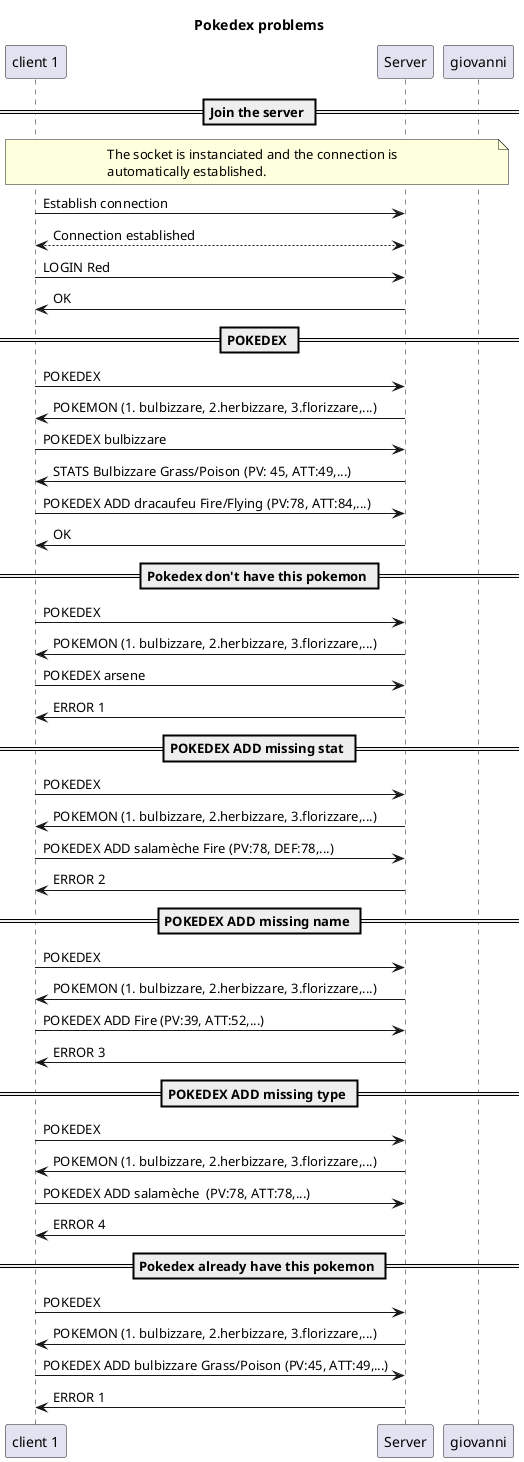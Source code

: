 @startuml PokedexProblems
title "Pokedex problems"

participant "client 1" as c1
participant "Server" as s

== Join the server ==

note over c1,giovanni
The socket is instanciated and the connection is
automatically established.
end note

c1->s : Establish connection
c1<-->s : Connection established

c1->s: LOGIN Red
s->c1: OK

== POKEDEX ==

c1->s: POKEDEX
s->c1: POKEMON (1. bulbizzare, 2.herbizzare, 3.florizzare,...)
c1->s: POKEDEX bulbizzare
s->c1: STATS Bulbizzare Grass/Poison (PV: 45, ATT:49,...)

c1->s: POKEDEX ADD dracaufeu Fire/Flying (PV:78, ATT:84,...)
s->c1: OK

== Pokedex don't have this pokemon ==

c1->s: POKEDEX
s->c1: POKEMON (1. bulbizzare, 2.herbizzare, 3.florizzare,...)
c1->s: POKEDEX arsene
s->c1: ERROR 1

== POKEDEX ADD missing stat ==
c1->s: POKEDEX
s->c1: POKEMON (1. bulbizzare, 2.herbizzare, 3.florizzare,...)
c1->s: POKEDEX ADD salamèche Fire (PV:78, DEF:78,...)
s->c1: ERROR 2

== POKEDEX ADD missing name ==
c1->s: POKEDEX
s->c1: POKEMON (1. bulbizzare, 2.herbizzare, 3.florizzare,...)
c1->s: POKEDEX ADD Fire (PV:39, ATT:52,...)
s->c1: ERROR 3

== POKEDEX ADD missing type ==
c1->s: POKEDEX
s->c1: POKEMON (1. bulbizzare, 2.herbizzare, 3.florizzare,...)
c1->s: POKEDEX ADD salamèche  (PV:78, ATT:78,...)
s->c1: ERROR 4


== Pokedex already have this pokemon ==
c1->s: POKEDEX
s->c1: POKEMON (1. bulbizzare, 2.herbizzare, 3.florizzare,...)
c1->s: POKEDEX ADD bulbizzare Grass/Poison (PV:45, ATT:49,...)
s->c1: ERROR 1


@enduml